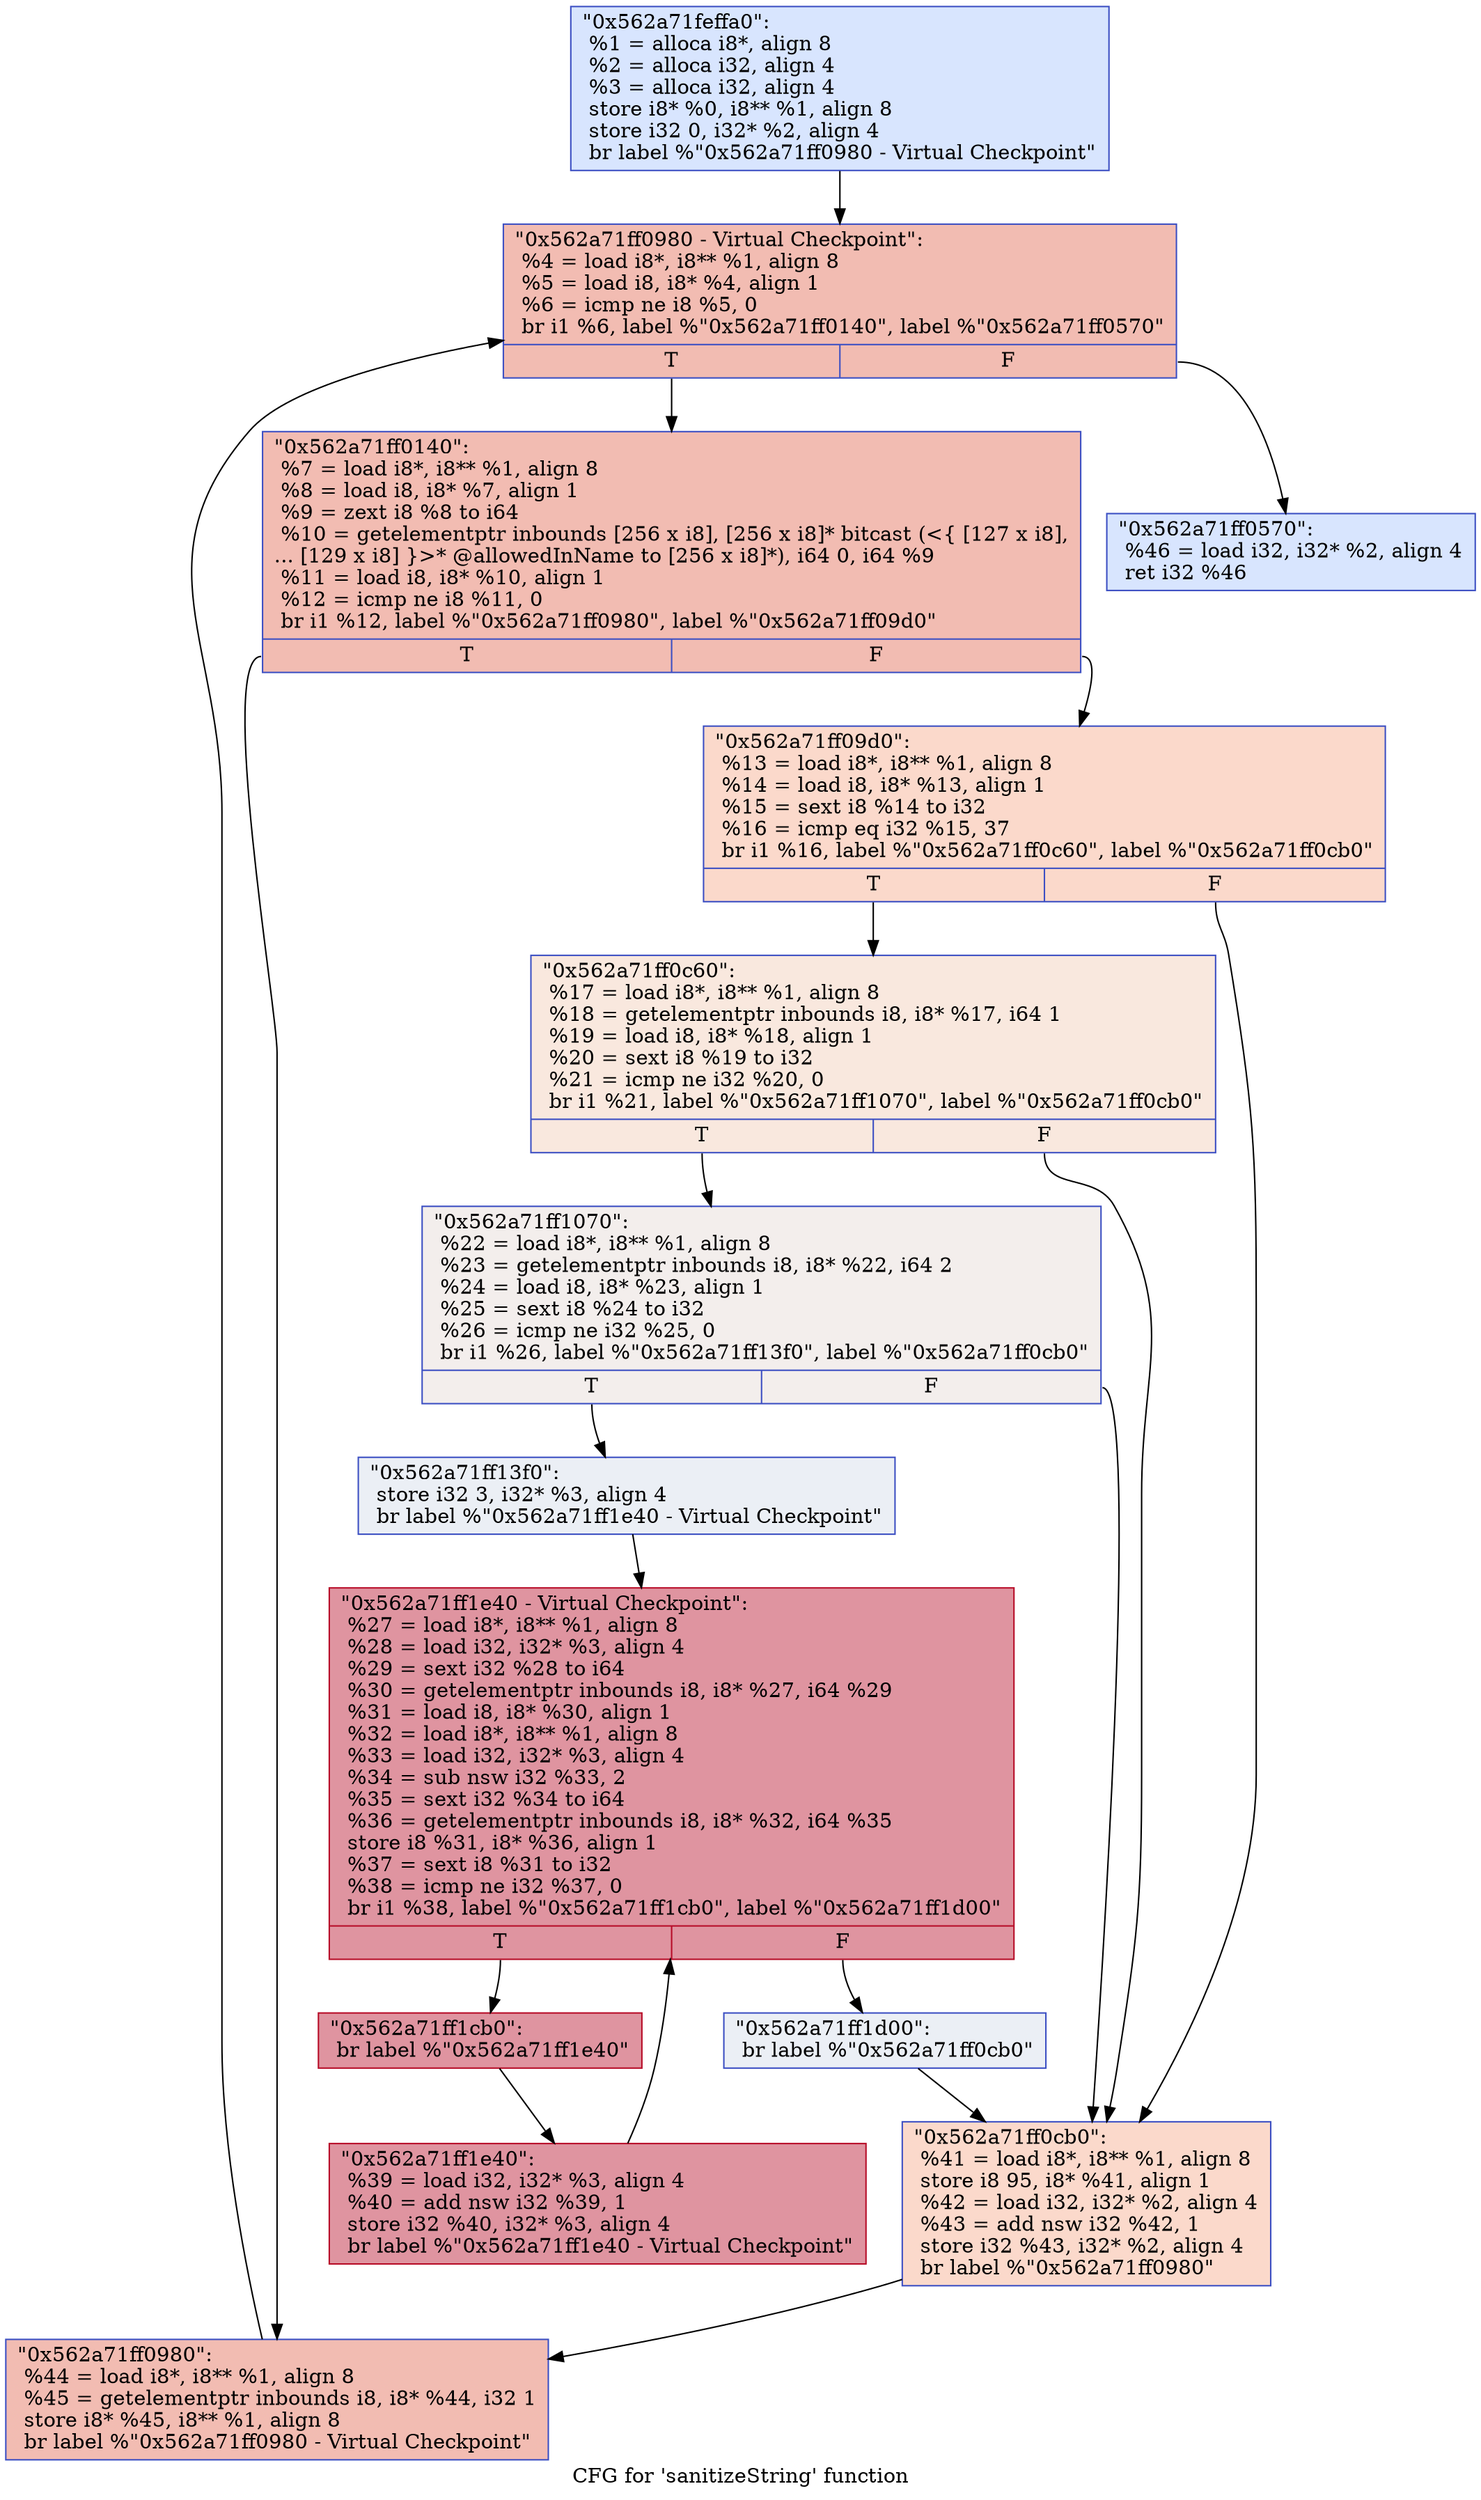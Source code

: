 digraph "CFG for 'sanitizeString' function" {
	label="CFG for 'sanitizeString' function";

	Node0x562a71feffa0 [shape=record,color="#3d50c3ff", style=filled, fillcolor="#a7c5fe70",label="{\"0x562a71feffa0\":\l  %1 = alloca i8*, align 8\l  %2 = alloca i32, align 4\l  %3 = alloca i32, align 4\l  store i8* %0, i8** %1, align 8\l  store i32 0, i32* %2, align 4\l  br label %\"0x562a71ff0980 - Virtual Checkpoint\"\l}"];
	Node0x562a71feffa0 -> Node0x562a71ff02b0;
	Node0x562a71ff02b0 [shape=record,color="#3d50c3ff", style=filled, fillcolor="#e1675170",label="{\"0x562a71ff0980 - Virtual Checkpoint\":            \l  %4 = load i8*, i8** %1, align 8\l  %5 = load i8, i8* %4, align 1\l  %6 = icmp ne i8 %5, 0\l  br i1 %6, label %\"0x562a71ff0140\", label %\"0x562a71ff0570\"\l|{<s0>T|<s1>F}}"];
	Node0x562a71ff02b0:s0 -> Node0x562a71ff0140;
	Node0x562a71ff02b0:s1 -> Node0x562a71ff0570;
	Node0x562a71ff0140 [shape=record,color="#3d50c3ff", style=filled, fillcolor="#e1675170",label="{\"0x562a71ff0140\":                                 \l  %7 = load i8*, i8** %1, align 8\l  %8 = load i8, i8* %7, align 1\l  %9 = zext i8 %8 to i64\l  %10 = getelementptr inbounds [256 x i8], [256 x i8]* bitcast (\<\{ [127 x i8],\l... [129 x i8] \}\>* @allowedInName to [256 x i8]*), i64 0, i64 %9\l  %11 = load i8, i8* %10, align 1\l  %12 = icmp ne i8 %11, 0\l  br i1 %12, label %\"0x562a71ff0980\", label %\"0x562a71ff09d0\"\l|{<s0>T|<s1>F}}"];
	Node0x562a71ff0140:s0 -> Node0x562a71ff0980;
	Node0x562a71ff0140:s1 -> Node0x562a71ff09d0;
	Node0x562a71ff09d0 [shape=record,color="#3d50c3ff", style=filled, fillcolor="#f7a88970",label="{\"0x562a71ff09d0\":                                 \l  %13 = load i8*, i8** %1, align 8\l  %14 = load i8, i8* %13, align 1\l  %15 = sext i8 %14 to i32\l  %16 = icmp eq i32 %15, 37\l  br i1 %16, label %\"0x562a71ff0c60\", label %\"0x562a71ff0cb0\"\l|{<s0>T|<s1>F}}"];
	Node0x562a71ff09d0:s0 -> Node0x562a71ff0c60;
	Node0x562a71ff09d0:s1 -> Node0x562a71ff0cb0;
	Node0x562a71ff0c60 [shape=record,color="#3d50c3ff", style=filled, fillcolor="#f2cab570",label="{\"0x562a71ff0c60\":                                 \l  %17 = load i8*, i8** %1, align 8\l  %18 = getelementptr inbounds i8, i8* %17, i64 1\l  %19 = load i8, i8* %18, align 1\l  %20 = sext i8 %19 to i32\l  %21 = icmp ne i32 %20, 0\l  br i1 %21, label %\"0x562a71ff1070\", label %\"0x562a71ff0cb0\"\l|{<s0>T|<s1>F}}"];
	Node0x562a71ff0c60:s0 -> Node0x562a71ff1070;
	Node0x562a71ff0c60:s1 -> Node0x562a71ff0cb0;
	Node0x562a71ff1070 [shape=record,color="#3d50c3ff", style=filled, fillcolor="#e3d9d370",label="{\"0x562a71ff1070\":                                 \l  %22 = load i8*, i8** %1, align 8\l  %23 = getelementptr inbounds i8, i8* %22, i64 2\l  %24 = load i8, i8* %23, align 1\l  %25 = sext i8 %24 to i32\l  %26 = icmp ne i32 %25, 0\l  br i1 %26, label %\"0x562a71ff13f0\", label %\"0x562a71ff0cb0\"\l|{<s0>T|<s1>F}}"];
	Node0x562a71ff1070:s0 -> Node0x562a71ff13f0;
	Node0x562a71ff1070:s1 -> Node0x562a71ff0cb0;
	Node0x562a71ff13f0 [shape=record,color="#3d50c3ff", style=filled, fillcolor="#d1dae970",label="{\"0x562a71ff13f0\":                                 \l  store i32 3, i32* %3, align 4\l  br label %\"0x562a71ff1e40 - Virtual Checkpoint\"\l}"];
	Node0x562a71ff13f0 -> Node0x562a71ff1580;
	Node0x562a71ff1580 [shape=record,color="#b70d28ff", style=filled, fillcolor="#b70d2870",label="{\"0x562a71ff1e40 - Virtual Checkpoint\":            \l  %27 = load i8*, i8** %1, align 8\l  %28 = load i32, i32* %3, align 4\l  %29 = sext i32 %28 to i64\l  %30 = getelementptr inbounds i8, i8* %27, i64 %29\l  %31 = load i8, i8* %30, align 1\l  %32 = load i8*, i8** %1, align 8\l  %33 = load i32, i32* %3, align 4\l  %34 = sub nsw i32 %33, 2\l  %35 = sext i32 %34 to i64\l  %36 = getelementptr inbounds i8, i8* %32, i64 %35\l  store i8 %31, i8* %36, align 1\l  %37 = sext i8 %31 to i32\l  %38 = icmp ne i32 %37, 0\l  br i1 %38, label %\"0x562a71ff1cb0\", label %\"0x562a71ff1d00\"\l|{<s0>T|<s1>F}}"];
	Node0x562a71ff1580:s0 -> Node0x562a71ff1cb0;
	Node0x562a71ff1580:s1 -> Node0x562a71ff1d00;
	Node0x562a71ff1cb0 [shape=record,color="#b70d28ff", style=filled, fillcolor="#b70d2870",label="{\"0x562a71ff1cb0\":                                 \l  br label %\"0x562a71ff1e40\"\l}"];
	Node0x562a71ff1cb0 -> Node0x562a71ff1e40;
	Node0x562a71ff1e40 [shape=record,color="#b70d28ff", style=filled, fillcolor="#b70d2870",label="{\"0x562a71ff1e40\":                                 \l  %39 = load i32, i32* %3, align 4\l  %40 = add nsw i32 %39, 1\l  store i32 %40, i32* %3, align 4\l  br label %\"0x562a71ff1e40 - Virtual Checkpoint\"\l}"];
	Node0x562a71ff1e40 -> Node0x562a71ff1580;
	Node0x562a71ff1d00 [shape=record,color="#3d50c3ff", style=filled, fillcolor="#d1dae970",label="{\"0x562a71ff1d00\":                                 \l  br label %\"0x562a71ff0cb0\"\l}"];
	Node0x562a71ff1d00 -> Node0x562a71ff0cb0;
	Node0x562a71ff0cb0 [shape=record,color="#3d50c3ff", style=filled, fillcolor="#f7a88970",label="{\"0x562a71ff0cb0\":                                 \l  %41 = load i8*, i8** %1, align 8\l  store i8 95, i8* %41, align 1\l  %42 = load i32, i32* %2, align 4\l  %43 = add nsw i32 %42, 1\l  store i32 %43, i32* %2, align 4\l  br label %\"0x562a71ff0980\"\l}"];
	Node0x562a71ff0cb0 -> Node0x562a71ff0980;
	Node0x562a71ff0980 [shape=record,color="#3d50c3ff", style=filled, fillcolor="#e1675170",label="{\"0x562a71ff0980\":                                 \l  %44 = load i8*, i8** %1, align 8\l  %45 = getelementptr inbounds i8, i8* %44, i32 1\l  store i8* %45, i8** %1, align 8\l  br label %\"0x562a71ff0980 - Virtual Checkpoint\"\l}"];
	Node0x562a71ff0980 -> Node0x562a71ff02b0;
	Node0x562a71ff0570 [shape=record,color="#3d50c3ff", style=filled, fillcolor="#a7c5fe70",label="{\"0x562a71ff0570\":                                 \l  %46 = load i32, i32* %2, align 4\l  ret i32 %46\l}"];
}
